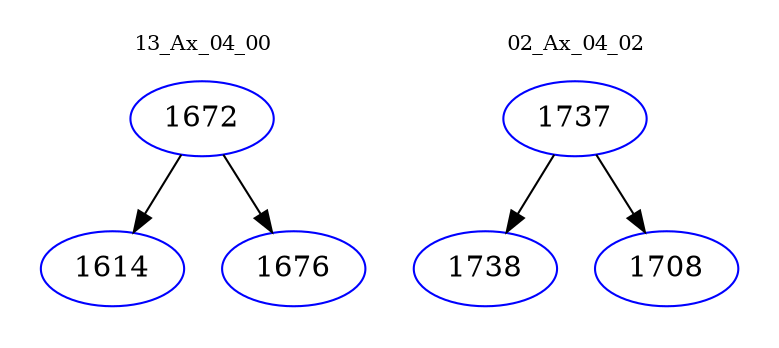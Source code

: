 digraph{
subgraph cluster_0 {
color = white
label = "13_Ax_04_00";
fontsize=10;
T0_1672 [label="1672", color="blue"]
T0_1672 -> T0_1614 [color="black"]
T0_1614 [label="1614", color="blue"]
T0_1672 -> T0_1676 [color="black"]
T0_1676 [label="1676", color="blue"]
}
subgraph cluster_1 {
color = white
label = "02_Ax_04_02";
fontsize=10;
T1_1737 [label="1737", color="blue"]
T1_1737 -> T1_1738 [color="black"]
T1_1738 [label="1738", color="blue"]
T1_1737 -> T1_1708 [color="black"]
T1_1708 [label="1708", color="blue"]
}
}
